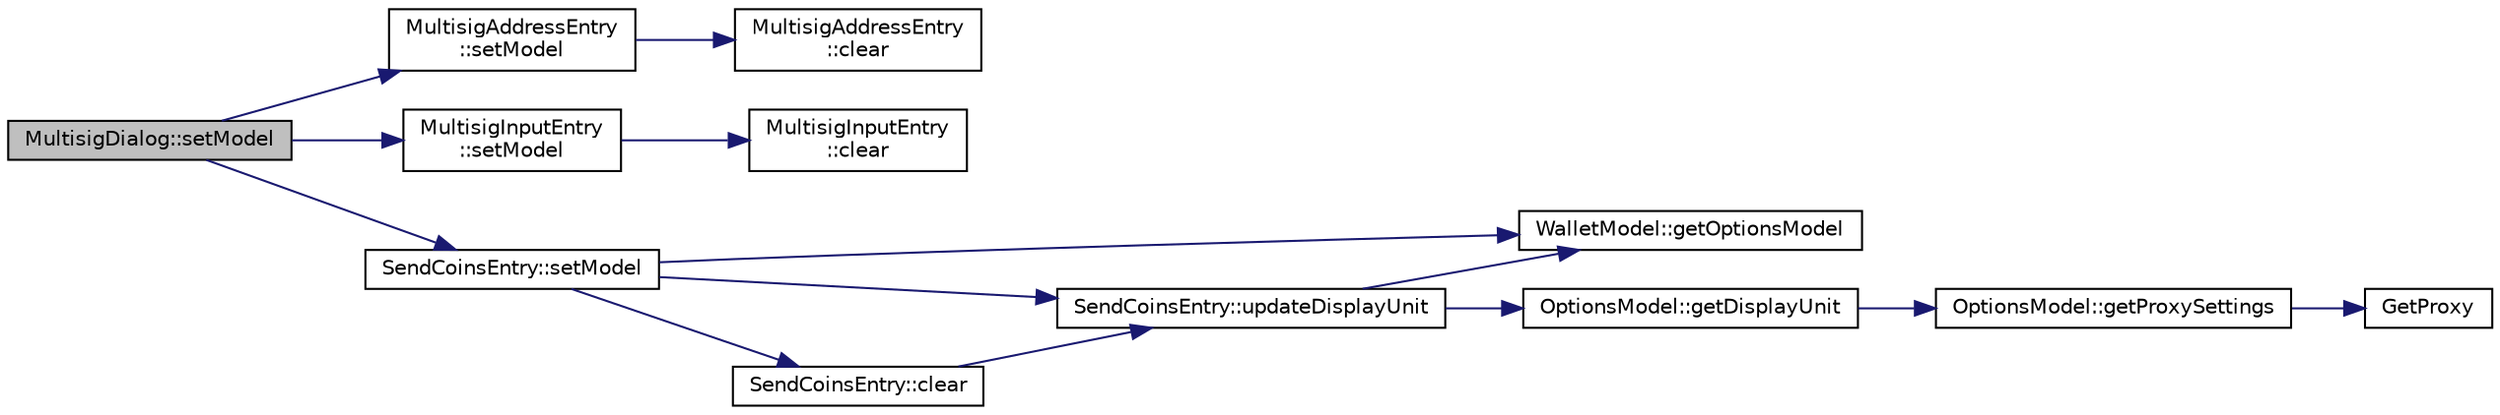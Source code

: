 digraph "MultisigDialog::setModel"
{
  edge [fontname="Helvetica",fontsize="10",labelfontname="Helvetica",labelfontsize="10"];
  node [fontname="Helvetica",fontsize="10",shape=record];
  rankdir="LR";
  Node656 [label="MultisigDialog::setModel",height=0.2,width=0.4,color="black", fillcolor="grey75", style="filled", fontcolor="black"];
  Node656 -> Node657 [color="midnightblue",fontsize="10",style="solid",fontname="Helvetica"];
  Node657 [label="MultisigAddressEntry\l::setModel",height=0.2,width=0.4,color="black", fillcolor="white", style="filled",URL="$da/d39/class_multisig_address_entry.html#ab1d0ae8a8d3f9d1678ae621f9ccbeb6c"];
  Node657 -> Node658 [color="midnightblue",fontsize="10",style="solid",fontname="Helvetica"];
  Node658 [label="MultisigAddressEntry\l::clear",height=0.2,width=0.4,color="black", fillcolor="white", style="filled",URL="$da/d39/class_multisig_address_entry.html#a8325b202ad0045c1d1a37a8f73d6963d"];
  Node656 -> Node659 [color="midnightblue",fontsize="10",style="solid",fontname="Helvetica"];
  Node659 [label="MultisigInputEntry\l::setModel",height=0.2,width=0.4,color="black", fillcolor="white", style="filled",URL="$d9/d3d/class_multisig_input_entry.html#a2a75533b3c1f80ccde79ea5c31d806a8"];
  Node659 -> Node660 [color="midnightblue",fontsize="10",style="solid",fontname="Helvetica"];
  Node660 [label="MultisigInputEntry\l::clear",height=0.2,width=0.4,color="black", fillcolor="white", style="filled",URL="$d9/d3d/class_multisig_input_entry.html#a4e2c13566a3516c12641e805ed7849f8"];
  Node656 -> Node661 [color="midnightblue",fontsize="10",style="solid",fontname="Helvetica"];
  Node661 [label="SendCoinsEntry::setModel",height=0.2,width=0.4,color="black", fillcolor="white", style="filled",URL="$d0/dbc/class_send_coins_entry.html#a831f8f9a63acd77b7d66d5393e12310b"];
  Node661 -> Node662 [color="midnightblue",fontsize="10",style="solid",fontname="Helvetica"];
  Node662 [label="WalletModel::getOptionsModel",height=0.2,width=0.4,color="black", fillcolor="white", style="filled",URL="$d4/d27/class_wallet_model.html#a96d53e56b3f8f07537ea2523f7a7d300"];
  Node661 -> Node663 [color="midnightblue",fontsize="10",style="solid",fontname="Helvetica"];
  Node663 [label="SendCoinsEntry::updateDisplayUnit",height=0.2,width=0.4,color="black", fillcolor="white", style="filled",URL="$d0/dbc/class_send_coins_entry.html#a6ff4bd5b370545bcfd6214e866ee33f3"];
  Node663 -> Node662 [color="midnightblue",fontsize="10",style="solid",fontname="Helvetica"];
  Node663 -> Node664 [color="midnightblue",fontsize="10",style="solid",fontname="Helvetica"];
  Node664 [label="OptionsModel::getDisplayUnit",height=0.2,width=0.4,color="black", fillcolor="white", style="filled",URL="$da/d1f/class_options_model.html#a3b6e4d4ef42be3aaba315b8cd14f468e"];
  Node664 -> Node665 [color="midnightblue",fontsize="10",style="solid",fontname="Helvetica"];
  Node665 [label="OptionsModel::getProxySettings",height=0.2,width=0.4,color="black", fillcolor="white", style="filled",URL="$da/d1f/class_options_model.html#a0fa582a801df3753c2c50840c40bb350"];
  Node665 -> Node666 [color="midnightblue",fontsize="10",style="solid",fontname="Helvetica"];
  Node666 [label="GetProxy",height=0.2,width=0.4,color="black", fillcolor="white", style="filled",URL="$d0/d0e/netbase_8cpp.html#a4e67b39fc1769663260d791d2f4d049d"];
  Node661 -> Node667 [color="midnightblue",fontsize="10",style="solid",fontname="Helvetica"];
  Node667 [label="SendCoinsEntry::clear",height=0.2,width=0.4,color="black", fillcolor="white", style="filled",URL="$d0/dbc/class_send_coins_entry.html#abff66fcd456c82144e7a2c410f5082ac"];
  Node667 -> Node663 [color="midnightblue",fontsize="10",style="solid",fontname="Helvetica"];
}
